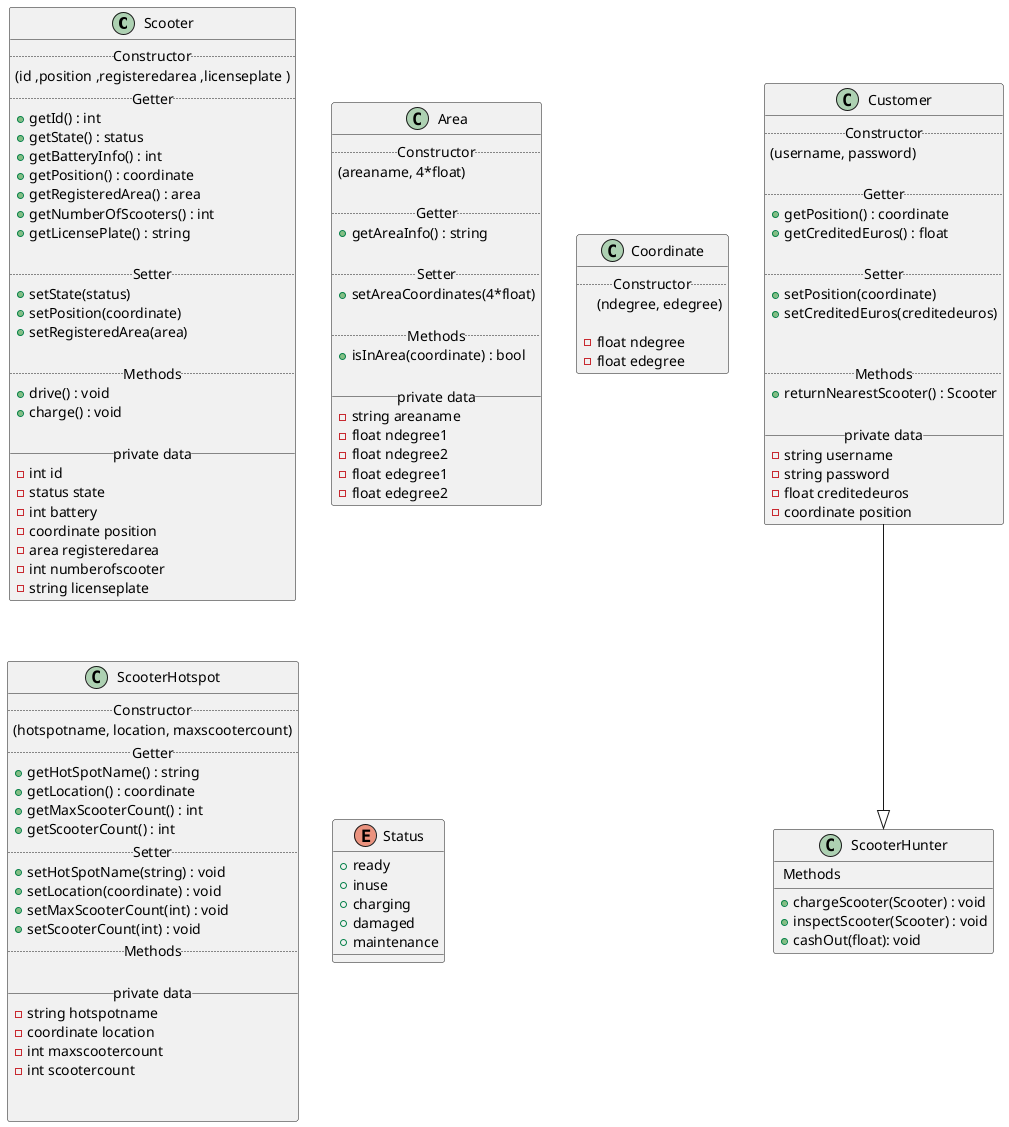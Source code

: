 @startuml





skinparam componentStyle uml2



class Scooter {
    .. Constructor ..
      (id ,position ,registeredarea ,licenseplate )
    .. Getter ..
  + getId() : int
  + getState() : status
  + getBatteryInfo() : int
  + getPosition() : coordinate
  + getRegisteredArea() : area
  + getNumberOfScooters() : int
  + getLicensePlate() : string

  .. Setter ..
  + setState(status)
  + setPosition(coordinate)
  + setRegisteredArea(area)

  .. Methods ..
  + drive() : void
  + charge() : void

  __ private data __
  -int id
  -status state
  -int battery
  -coordinate position
  -area registeredarea
  -int numberofscooter
  -string licenseplate
}

class Area {
  .. Constructor ..
  (areaname, 4*float)

  .. Getter ..
  + getAreaInfo() : string

  .. Setter ..
  + setAreaCoordinates(4*float)

  .. Methods ..
  + isInArea(coordinate) : bool

  __ private data __
  -string areaname
  -float ndegree1
  -float ndegree2
  -float edegree1
  -float edegree2
}



class Coordinate {
  .. Constructor ..
  (ndegree, edegree)

  -float ndegree
  -float edegree
}


class Customer {
  .. Constructor ..
  (username, password)

  .. Getter ..
  + getPosition() : coordinate
  + getCreditedEuros() : float

  .. Setter ..
  + setPosition(coordinate)
  + setCreditedEuros(creditedeuros)


  .. Methods ..
  + returnNearestScooter() : Scooter

  __ private data __
  -string username
  -string password
  -float creditedeuros
  -coordinate position
}

class ScooterHunter {

  .. Methods ..
  + chargeScooter(Scooter) : void
  + inspectScooter(Scooter) : void
  + cashOut(float): void


}

class ScooterHotspot {
  .. Constructor ..
(hotspotname, location, maxscootercount)
  .. Getter ..
   + getHotSpotName() : string
   + getLocation() : coordinate
   + getMaxScooterCount() : int
   + getScooterCount() : int
  .. Setter ..
   + setHotSpotName(string) : void
   + setLocation(coordinate) : void
   + setMaxScooterCount(int) : void
   + setScooterCount(int) : void
  .. Methods ..

  __ private data __
  -string hotspotname
  -coordinate location
  -int maxscootercount
  -int scootercount


}

enum Status {
  + ready
  + inuse
  + charging
  + damaged
  + maintenance
}

Customer --|> ScooterHunter




@enduml